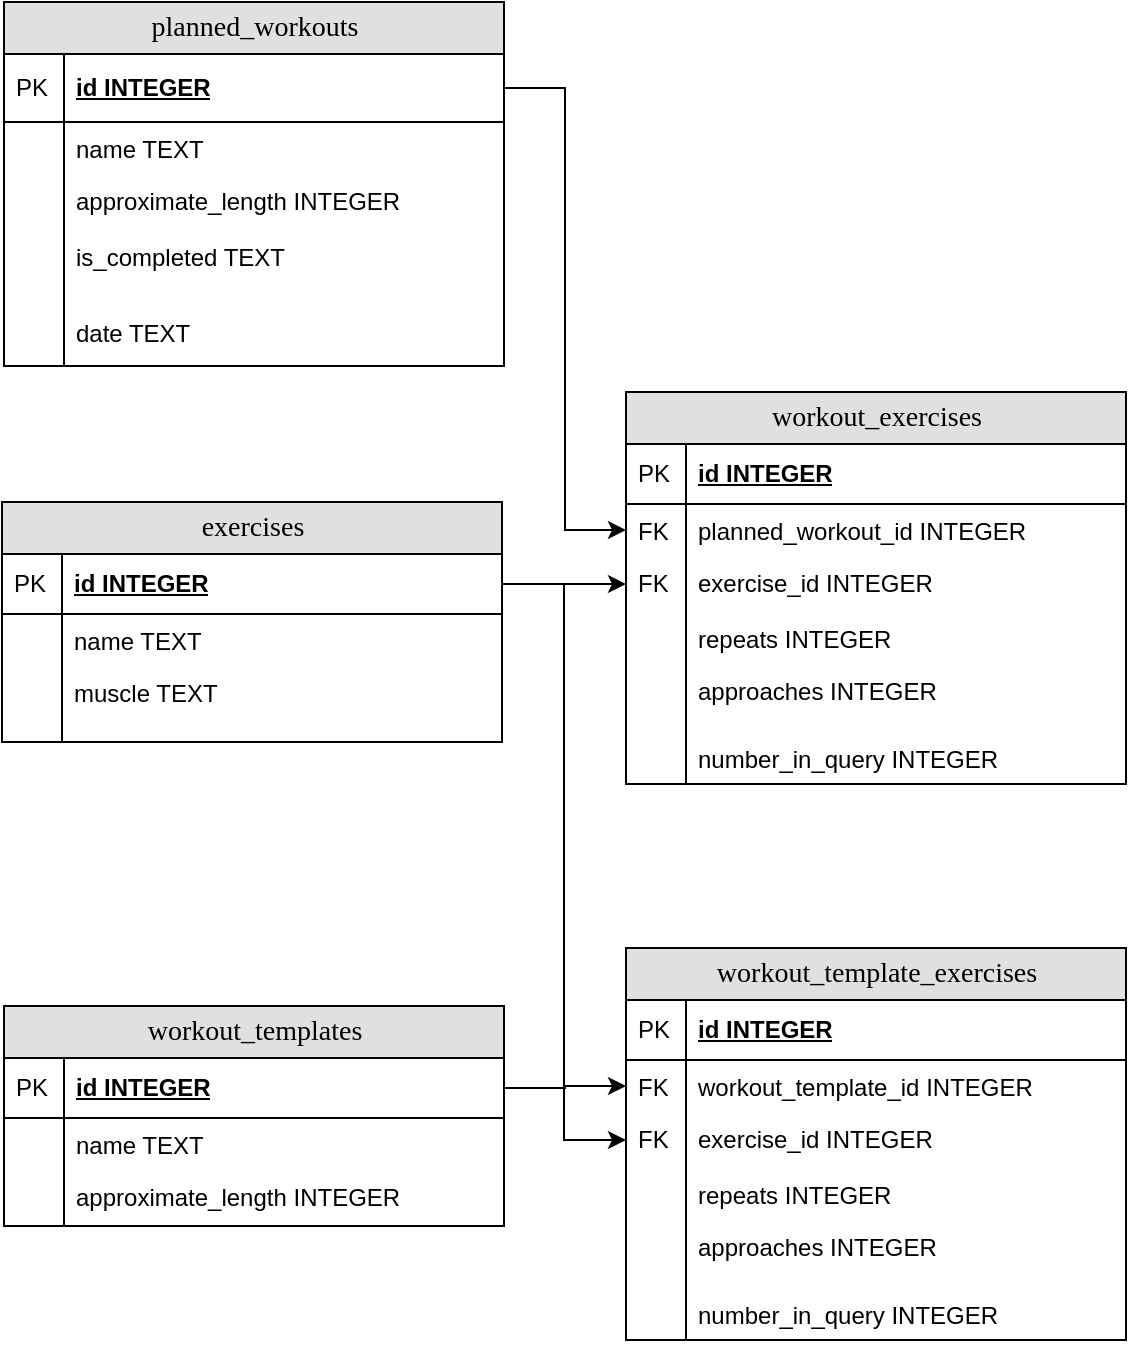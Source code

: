 <mxfile version="22.1.2" type="device">
  <diagram name="Page-1" id="e56a1550-8fbb-45ad-956c-1786394a9013">
    <mxGraphModel dx="1658" dy="828" grid="1" gridSize="10" guides="1" tooltips="1" connect="1" arrows="1" fold="1" page="1" pageScale="1" pageWidth="1100" pageHeight="850" background="none" math="0" shadow="0">
      <root>
        <mxCell id="0" />
        <mxCell id="1" parent="0" />
        <mxCell id="LVxFtp3Oq3CbN3wsmhkk-7" value="workout_exercises" style="swimlane;html=1;fontStyle=0;childLayout=stackLayout;horizontal=1;startSize=26;fillColor=#e0e0e0;horizontalStack=0;resizeParent=1;resizeLast=0;collapsible=1;marginBottom=0;swimlaneFillColor=#ffffff;align=center;rounded=0;shadow=0;comic=0;labelBackgroundColor=none;strokeWidth=1;fontFamily=Verdana;fontSize=14" parent="1" vertex="1">
          <mxGeometry x="581" y="335" width="250" height="196" as="geometry" />
        </mxCell>
        <mxCell id="LVxFtp3Oq3CbN3wsmhkk-8" value="id INTEGER" style="shape=partialRectangle;top=0;left=0;right=0;bottom=1;html=1;align=left;verticalAlign=middle;fillColor=none;spacingLeft=34;spacingRight=4;whiteSpace=wrap;overflow=hidden;rotatable=0;points=[[0,0.5],[1,0.5]];portConstraint=eastwest;dropTarget=0;fontStyle=5;" parent="LVxFtp3Oq3CbN3wsmhkk-7" vertex="1">
          <mxGeometry y="26" width="250" height="30" as="geometry" />
        </mxCell>
        <mxCell id="LVxFtp3Oq3CbN3wsmhkk-9" value="PK" style="shape=partialRectangle;top=0;left=0;bottom=0;html=1;fillColor=none;align=left;verticalAlign=middle;spacingLeft=4;spacingRight=4;whiteSpace=wrap;overflow=hidden;rotatable=0;points=[];portConstraint=eastwest;part=1;" parent="LVxFtp3Oq3CbN3wsmhkk-8" vertex="1" connectable="0">
          <mxGeometry width="30" height="30" as="geometry" />
        </mxCell>
        <mxCell id="LVxFtp3Oq3CbN3wsmhkk-10" value="planned_workout_id INTEGER" style="shape=partialRectangle;top=0;left=0;right=0;bottom=0;html=1;align=left;verticalAlign=top;fillColor=none;spacingLeft=34;spacingRight=4;whiteSpace=wrap;overflow=hidden;rotatable=0;points=[[0,0.5],[1,0.5]];portConstraint=eastwest;dropTarget=0;" parent="LVxFtp3Oq3CbN3wsmhkk-7" vertex="1">
          <mxGeometry y="56" width="250" height="26" as="geometry" />
        </mxCell>
        <mxCell id="LVxFtp3Oq3CbN3wsmhkk-11" value="FK" style="shape=partialRectangle;top=0;left=0;bottom=0;html=1;fillColor=none;align=left;verticalAlign=top;spacingLeft=4;spacingRight=4;whiteSpace=wrap;overflow=hidden;rotatable=0;points=[];portConstraint=eastwest;part=1;" parent="LVxFtp3Oq3CbN3wsmhkk-10" vertex="1" connectable="0">
          <mxGeometry width="30" height="26" as="geometry" />
        </mxCell>
        <mxCell id="LVxFtp3Oq3CbN3wsmhkk-12" value="exercise_id INTEGER" style="shape=partialRectangle;top=0;left=0;right=0;bottom=0;html=1;align=left;verticalAlign=top;fillColor=none;spacingLeft=34;spacingRight=4;whiteSpace=wrap;overflow=hidden;rotatable=0;points=[[0,0.5],[1,0.5]];portConstraint=eastwest;dropTarget=0;" parent="LVxFtp3Oq3CbN3wsmhkk-7" vertex="1">
          <mxGeometry y="82" width="250" height="28" as="geometry" />
        </mxCell>
        <mxCell id="LVxFtp3Oq3CbN3wsmhkk-13" value="FK" style="shape=partialRectangle;top=0;left=0;bottom=0;html=1;fillColor=none;align=left;verticalAlign=top;spacingLeft=4;spacingRight=4;whiteSpace=wrap;overflow=hidden;rotatable=0;points=[];portConstraint=eastwest;part=1;" parent="LVxFtp3Oq3CbN3wsmhkk-12" vertex="1" connectable="0">
          <mxGeometry width="30" height="28" as="geometry" />
        </mxCell>
        <mxCell id="LVxFtp3Oq3CbN3wsmhkk-14" value="repeats INTEGER" style="shape=partialRectangle;top=0;left=0;right=0;bottom=0;html=1;align=left;verticalAlign=top;fillColor=none;spacingLeft=34;spacingRight=4;whiteSpace=wrap;overflow=hidden;rotatable=0;points=[[0,0.5],[1,0.5]];portConstraint=eastwest;dropTarget=0;" parent="LVxFtp3Oq3CbN3wsmhkk-7" vertex="1">
          <mxGeometry y="110" width="250" height="26" as="geometry" />
        </mxCell>
        <mxCell id="LVxFtp3Oq3CbN3wsmhkk-15" value="" style="shape=partialRectangle;top=0;left=0;bottom=0;html=1;fillColor=none;align=left;verticalAlign=top;spacingLeft=4;spacingRight=4;whiteSpace=wrap;overflow=hidden;rotatable=0;points=[];portConstraint=eastwest;part=1;" parent="LVxFtp3Oq3CbN3wsmhkk-14" vertex="1" connectable="0">
          <mxGeometry width="30" height="26" as="geometry" />
        </mxCell>
        <mxCell id="LVxFtp3Oq3CbN3wsmhkk-16" value="approaches INTEGER" style="shape=partialRectangle;top=0;left=0;right=0;bottom=0;html=1;align=left;verticalAlign=top;fillColor=none;spacingLeft=34;spacingRight=4;whiteSpace=wrap;overflow=hidden;rotatable=0;points=[[0,0.5],[1,0.5]];portConstraint=eastwest;dropTarget=0;" parent="LVxFtp3Oq3CbN3wsmhkk-7" vertex="1">
          <mxGeometry y="136" width="250" height="34" as="geometry" />
        </mxCell>
        <mxCell id="LVxFtp3Oq3CbN3wsmhkk-17" value="" style="shape=partialRectangle;top=0;left=0;bottom=0;html=1;fillColor=none;align=left;verticalAlign=top;spacingLeft=4;spacingRight=4;whiteSpace=wrap;overflow=hidden;rotatable=0;points=[];portConstraint=eastwest;part=1;" parent="LVxFtp3Oq3CbN3wsmhkk-16" vertex="1" connectable="0">
          <mxGeometry width="30" height="34" as="geometry" />
        </mxCell>
        <mxCell id="PP5xFTDmCJvI1x0iWZ2a-36" value="number_in_query INTEGER" style="shape=partialRectangle;top=0;left=0;right=0;bottom=0;html=1;align=left;verticalAlign=top;fillColor=none;spacingLeft=34;spacingRight=4;whiteSpace=wrap;overflow=hidden;rotatable=0;points=[[0,0.5],[1,0.5]];portConstraint=eastwest;dropTarget=0;" parent="LVxFtp3Oq3CbN3wsmhkk-7" vertex="1">
          <mxGeometry y="170" width="250" height="26" as="geometry" />
        </mxCell>
        <mxCell id="PP5xFTDmCJvI1x0iWZ2a-37" value="" style="shape=partialRectangle;top=0;left=0;bottom=0;html=1;fillColor=none;align=left;verticalAlign=top;spacingLeft=4;spacingRight=4;whiteSpace=wrap;overflow=hidden;rotatable=0;points=[];portConstraint=eastwest;part=1;" parent="PP5xFTDmCJvI1x0iWZ2a-36" vertex="1" connectable="0">
          <mxGeometry width="30" height="26" as="geometry" />
        </mxCell>
        <mxCell id="LVxFtp3Oq3CbN3wsmhkk-18" value="exercises" style="swimlane;html=1;fontStyle=0;childLayout=stackLayout;horizontal=1;startSize=26;fillColor=#e0e0e0;horizontalStack=0;resizeParent=1;resizeLast=0;collapsible=1;marginBottom=0;swimlaneFillColor=#ffffff;align=center;rounded=0;shadow=0;comic=0;labelBackgroundColor=none;strokeWidth=1;fontFamily=Verdana;fontSize=14" parent="1" vertex="1">
          <mxGeometry x="269" y="390" width="250" height="120" as="geometry" />
        </mxCell>
        <mxCell id="LVxFtp3Oq3CbN3wsmhkk-19" value="id INTEGER" style="shape=partialRectangle;top=0;left=0;right=0;bottom=1;html=1;align=left;verticalAlign=middle;fillColor=none;spacingLeft=34;spacingRight=4;whiteSpace=wrap;overflow=hidden;rotatable=0;points=[[0,0.5],[1,0.5]];portConstraint=eastwest;dropTarget=0;fontStyle=5;" parent="LVxFtp3Oq3CbN3wsmhkk-18" vertex="1">
          <mxGeometry y="26" width="250" height="30" as="geometry" />
        </mxCell>
        <mxCell id="LVxFtp3Oq3CbN3wsmhkk-20" value="PK" style="shape=partialRectangle;top=0;left=0;bottom=0;html=1;fillColor=none;align=left;verticalAlign=middle;spacingLeft=4;spacingRight=4;whiteSpace=wrap;overflow=hidden;rotatable=0;points=[];portConstraint=eastwest;part=1;" parent="LVxFtp3Oq3CbN3wsmhkk-19" vertex="1" connectable="0">
          <mxGeometry width="30" height="30" as="geometry" />
        </mxCell>
        <mxCell id="LVxFtp3Oq3CbN3wsmhkk-21" value="name TEXT" style="shape=partialRectangle;top=0;left=0;right=0;bottom=0;html=1;align=left;verticalAlign=top;fillColor=none;spacingLeft=34;spacingRight=4;whiteSpace=wrap;overflow=hidden;rotatable=0;points=[[0,0.5],[1,0.5]];portConstraint=eastwest;dropTarget=0;" parent="LVxFtp3Oq3CbN3wsmhkk-18" vertex="1">
          <mxGeometry y="56" width="250" height="26" as="geometry" />
        </mxCell>
        <mxCell id="LVxFtp3Oq3CbN3wsmhkk-22" value="" style="shape=partialRectangle;top=0;left=0;bottom=0;html=1;fillColor=none;align=left;verticalAlign=top;spacingLeft=4;spacingRight=4;whiteSpace=wrap;overflow=hidden;rotatable=0;points=[];portConstraint=eastwest;part=1;" parent="LVxFtp3Oq3CbN3wsmhkk-21" vertex="1" connectable="0">
          <mxGeometry width="30" height="26" as="geometry" />
        </mxCell>
        <mxCell id="LVxFtp3Oq3CbN3wsmhkk-23" value="muscle TEXT" style="shape=partialRectangle;top=0;left=0;right=0;bottom=0;html=1;align=left;verticalAlign=top;fillColor=none;spacingLeft=34;spacingRight=4;whiteSpace=wrap;overflow=hidden;rotatable=0;points=[[0,0.5],[1,0.5]];portConstraint=eastwest;dropTarget=0;" parent="LVxFtp3Oq3CbN3wsmhkk-18" vertex="1">
          <mxGeometry y="82" width="250" height="28" as="geometry" />
        </mxCell>
        <mxCell id="LVxFtp3Oq3CbN3wsmhkk-24" value="" style="shape=partialRectangle;top=0;left=0;bottom=0;html=1;fillColor=none;align=left;verticalAlign=top;spacingLeft=4;spacingRight=4;whiteSpace=wrap;overflow=hidden;rotatable=0;points=[];portConstraint=eastwest;part=1;" parent="LVxFtp3Oq3CbN3wsmhkk-23" vertex="1" connectable="0">
          <mxGeometry width="30" height="28" as="geometry" />
        </mxCell>
        <mxCell id="LVxFtp3Oq3CbN3wsmhkk-27" value="" style="shape=partialRectangle;top=0;left=0;right=0;bottom=0;html=1;align=left;verticalAlign=top;fillColor=none;spacingLeft=34;spacingRight=4;whiteSpace=wrap;overflow=hidden;rotatable=0;points=[[0,0.5],[1,0.5]];portConstraint=eastwest;dropTarget=0;" parent="LVxFtp3Oq3CbN3wsmhkk-18" vertex="1">
          <mxGeometry y="110" width="250" height="10" as="geometry" />
        </mxCell>
        <mxCell id="LVxFtp3Oq3CbN3wsmhkk-28" value="" style="shape=partialRectangle;top=0;left=0;bottom=0;html=1;fillColor=none;align=left;verticalAlign=top;spacingLeft=4;spacingRight=4;whiteSpace=wrap;overflow=hidden;rotatable=0;points=[];portConstraint=eastwest;part=1;" parent="LVxFtp3Oq3CbN3wsmhkk-27" vertex="1" connectable="0">
          <mxGeometry width="30" height="10" as="geometry" />
        </mxCell>
        <mxCell id="LVxFtp3Oq3CbN3wsmhkk-33" style="edgeStyle=orthogonalEdgeStyle;rounded=0;orthogonalLoop=1;jettySize=auto;html=1;entryX=0;entryY=0.5;entryDx=0;entryDy=0;" parent="1" source="LVxFtp3Oq3CbN3wsmhkk-19" target="LVxFtp3Oq3CbN3wsmhkk-12" edge="1">
          <mxGeometry relative="1" as="geometry" />
        </mxCell>
        <mxCell id="sUbEJ_gkhlNMki_CUB3S-1" value="planned_workouts" style="swimlane;html=1;fontStyle=0;childLayout=stackLayout;horizontal=1;startSize=26;fillColor=#e0e0e0;horizontalStack=0;resizeParent=1;resizeLast=0;collapsible=1;marginBottom=0;swimlaneFillColor=#ffffff;align=center;rounded=0;shadow=0;comic=0;labelBackgroundColor=none;strokeWidth=1;fontFamily=Verdana;fontSize=14" parent="1" vertex="1">
          <mxGeometry x="270" y="140" width="250" height="182" as="geometry" />
        </mxCell>
        <mxCell id="sUbEJ_gkhlNMki_CUB3S-2" value="id INTEGER" style="shape=partialRectangle;top=0;left=0;right=0;bottom=1;html=1;align=left;verticalAlign=middle;fillColor=none;spacingLeft=34;spacingRight=4;whiteSpace=wrap;overflow=hidden;rotatable=0;points=[[0,0.5],[1,0.5]];portConstraint=eastwest;dropTarget=0;fontStyle=5;" parent="sUbEJ_gkhlNMki_CUB3S-1" vertex="1">
          <mxGeometry y="26" width="250" height="34" as="geometry" />
        </mxCell>
        <mxCell id="sUbEJ_gkhlNMki_CUB3S-3" value="PK" style="shape=partialRectangle;top=0;left=0;bottom=0;html=1;fillColor=none;align=left;verticalAlign=middle;spacingLeft=4;spacingRight=4;whiteSpace=wrap;overflow=hidden;rotatable=0;points=[];portConstraint=eastwest;part=1;" parent="sUbEJ_gkhlNMki_CUB3S-2" vertex="1" connectable="0">
          <mxGeometry width="30" height="34" as="geometry" />
        </mxCell>
        <mxCell id="2e49270ec7c68f3f-83" value="name TEXT" style="shape=partialRectangle;top=0;left=0;right=0;bottom=0;html=1;align=left;verticalAlign=top;fillColor=none;spacingLeft=34;spacingRight=4;whiteSpace=wrap;overflow=hidden;rotatable=0;points=[[0,0.5],[1,0.5]];portConstraint=eastwest;dropTarget=0;" parent="sUbEJ_gkhlNMki_CUB3S-1" vertex="1">
          <mxGeometry y="60" width="250" height="26" as="geometry" />
        </mxCell>
        <mxCell id="2e49270ec7c68f3f-84" value="" style="shape=partialRectangle;top=0;left=0;bottom=0;html=1;fillColor=none;align=left;verticalAlign=top;spacingLeft=4;spacingRight=4;whiteSpace=wrap;overflow=hidden;rotatable=0;points=[];portConstraint=eastwest;part=1;" parent="2e49270ec7c68f3f-83" vertex="1" connectable="0">
          <mxGeometry width="30" height="26" as="geometry" />
        </mxCell>
        <mxCell id="2e49270ec7c68f3f-87" value="approximate_length INTEGER" style="shape=partialRectangle;top=0;left=0;right=0;bottom=0;html=1;align=left;verticalAlign=top;fillColor=none;spacingLeft=34;spacingRight=4;whiteSpace=wrap;overflow=hidden;rotatable=0;points=[[0,0.5],[1,0.5]];portConstraint=eastwest;dropTarget=0;" parent="sUbEJ_gkhlNMki_CUB3S-1" vertex="1">
          <mxGeometry y="86" width="250" height="28" as="geometry" />
        </mxCell>
        <mxCell id="2e49270ec7c68f3f-88" value="" style="shape=partialRectangle;top=0;left=0;bottom=0;html=1;fillColor=none;align=left;verticalAlign=top;spacingLeft=4;spacingRight=4;whiteSpace=wrap;overflow=hidden;rotatable=0;points=[];portConstraint=eastwest;part=1;" parent="2e49270ec7c68f3f-87" vertex="1" connectable="0">
          <mxGeometry width="30" height="28" as="geometry" />
        </mxCell>
        <mxCell id="sUbEJ_gkhlNMki_CUB3S-6" value="is_completed TEXT" style="shape=partialRectangle;top=0;left=0;right=0;bottom=0;html=1;align=left;verticalAlign=top;fillColor=none;spacingLeft=34;spacingRight=4;whiteSpace=wrap;overflow=hidden;rotatable=0;points=[[0,0.5],[1,0.5]];portConstraint=eastwest;dropTarget=0;" parent="sUbEJ_gkhlNMki_CUB3S-1" vertex="1">
          <mxGeometry y="114" width="250" height="38" as="geometry" />
        </mxCell>
        <mxCell id="sUbEJ_gkhlNMki_CUB3S-7" value="" style="shape=partialRectangle;top=0;left=0;bottom=0;html=1;fillColor=none;align=left;verticalAlign=top;spacingLeft=4;spacingRight=4;whiteSpace=wrap;overflow=hidden;rotatable=0;points=[];portConstraint=eastwest;part=1;" parent="sUbEJ_gkhlNMki_CUB3S-6" vertex="1" connectable="0">
          <mxGeometry width="30" height="38" as="geometry" />
        </mxCell>
        <mxCell id="sUbEJ_gkhlNMki_CUB3S-4" value="date TEXT" style="shape=partialRectangle;top=0;left=0;right=0;bottom=0;html=1;align=left;verticalAlign=top;fillColor=none;spacingLeft=34;spacingRight=4;whiteSpace=wrap;overflow=hidden;rotatable=0;points=[[0,0.5],[1,0.5]];portConstraint=eastwest;dropTarget=0;" parent="sUbEJ_gkhlNMki_CUB3S-1" vertex="1">
          <mxGeometry y="152" width="250" height="30" as="geometry" />
        </mxCell>
        <mxCell id="sUbEJ_gkhlNMki_CUB3S-5" value="" style="shape=partialRectangle;top=0;left=0;bottom=0;html=1;fillColor=none;align=left;verticalAlign=top;spacingLeft=4;spacingRight=4;whiteSpace=wrap;overflow=hidden;rotatable=0;points=[];portConstraint=eastwest;part=1;" parent="sUbEJ_gkhlNMki_CUB3S-4" vertex="1" connectable="0">
          <mxGeometry width="30" height="30" as="geometry" />
        </mxCell>
        <mxCell id="PP5xFTDmCJvI1x0iWZ2a-1" value="workout_templates&lt;br&gt;" style="swimlane;html=1;fontStyle=0;childLayout=stackLayout;horizontal=1;startSize=26;fillColor=#e0e0e0;horizontalStack=0;resizeParent=1;resizeLast=0;collapsible=1;marginBottom=0;swimlaneFillColor=#ffffff;align=center;rounded=0;shadow=0;comic=0;labelBackgroundColor=none;strokeWidth=1;fontFamily=Verdana;fontSize=14" parent="1" vertex="1">
          <mxGeometry x="270" y="642" width="250" height="110" as="geometry" />
        </mxCell>
        <mxCell id="PP5xFTDmCJvI1x0iWZ2a-2" value="id INTEGER" style="shape=partialRectangle;top=0;left=0;right=0;bottom=1;html=1;align=left;verticalAlign=middle;fillColor=none;spacingLeft=34;spacingRight=4;whiteSpace=wrap;overflow=hidden;rotatable=0;points=[[0,0.5],[1,0.5]];portConstraint=eastwest;dropTarget=0;fontStyle=5;" parent="PP5xFTDmCJvI1x0iWZ2a-1" vertex="1">
          <mxGeometry y="26" width="250" height="30" as="geometry" />
        </mxCell>
        <mxCell id="PP5xFTDmCJvI1x0iWZ2a-3" value="PK" style="shape=partialRectangle;top=0;left=0;bottom=0;html=1;fillColor=none;align=left;verticalAlign=middle;spacingLeft=4;spacingRight=4;whiteSpace=wrap;overflow=hidden;rotatable=0;points=[];portConstraint=eastwest;part=1;" parent="PP5xFTDmCJvI1x0iWZ2a-2" vertex="1" connectable="0">
          <mxGeometry width="30" height="30" as="geometry" />
        </mxCell>
        <mxCell id="PP5xFTDmCJvI1x0iWZ2a-4" value="name TEXT" style="shape=partialRectangle;top=0;left=0;right=0;bottom=0;html=1;align=left;verticalAlign=top;fillColor=none;spacingLeft=34;spacingRight=4;whiteSpace=wrap;overflow=hidden;rotatable=0;points=[[0,0.5],[1,0.5]];portConstraint=eastwest;dropTarget=0;" parent="PP5xFTDmCJvI1x0iWZ2a-1" vertex="1">
          <mxGeometry y="56" width="250" height="26" as="geometry" />
        </mxCell>
        <mxCell id="PP5xFTDmCJvI1x0iWZ2a-5" value="" style="shape=partialRectangle;top=0;left=0;bottom=0;html=1;fillColor=none;align=left;verticalAlign=top;spacingLeft=4;spacingRight=4;whiteSpace=wrap;overflow=hidden;rotatable=0;points=[];portConstraint=eastwest;part=1;" parent="PP5xFTDmCJvI1x0iWZ2a-4" vertex="1" connectable="0">
          <mxGeometry width="30" height="26" as="geometry" />
        </mxCell>
        <mxCell id="PP5xFTDmCJvI1x0iWZ2a-6" value="approximate_length INTEGER" style="shape=partialRectangle;top=0;left=0;right=0;bottom=0;html=1;align=left;verticalAlign=top;fillColor=none;spacingLeft=34;spacingRight=4;whiteSpace=wrap;overflow=hidden;rotatable=0;points=[[0,0.5],[1,0.5]];portConstraint=eastwest;dropTarget=0;" parent="PP5xFTDmCJvI1x0iWZ2a-1" vertex="1">
          <mxGeometry y="82" width="250" height="28" as="geometry" />
        </mxCell>
        <mxCell id="PP5xFTDmCJvI1x0iWZ2a-7" value="" style="shape=partialRectangle;top=0;left=0;bottom=0;html=1;fillColor=none;align=left;verticalAlign=top;spacingLeft=4;spacingRight=4;whiteSpace=wrap;overflow=hidden;rotatable=0;points=[];portConstraint=eastwest;part=1;" parent="PP5xFTDmCJvI1x0iWZ2a-6" vertex="1" connectable="0">
          <mxGeometry width="30" height="28" as="geometry" />
        </mxCell>
        <mxCell id="PP5xFTDmCJvI1x0iWZ2a-38" value="workout_template_exercises" style="swimlane;html=1;fontStyle=0;childLayout=stackLayout;horizontal=1;startSize=26;fillColor=#e0e0e0;horizontalStack=0;resizeParent=1;resizeLast=0;collapsible=1;marginBottom=0;swimlaneFillColor=#ffffff;align=center;rounded=0;shadow=0;comic=0;labelBackgroundColor=none;strokeWidth=1;fontFamily=Verdana;fontSize=14" parent="1" vertex="1">
          <mxGeometry x="581" y="613" width="250" height="196" as="geometry" />
        </mxCell>
        <mxCell id="PP5xFTDmCJvI1x0iWZ2a-39" value="id INTEGER" style="shape=partialRectangle;top=0;left=0;right=0;bottom=1;html=1;align=left;verticalAlign=middle;fillColor=none;spacingLeft=34;spacingRight=4;whiteSpace=wrap;overflow=hidden;rotatable=0;points=[[0,0.5],[1,0.5]];portConstraint=eastwest;dropTarget=0;fontStyle=5;" parent="PP5xFTDmCJvI1x0iWZ2a-38" vertex="1">
          <mxGeometry y="26" width="250" height="30" as="geometry" />
        </mxCell>
        <mxCell id="PP5xFTDmCJvI1x0iWZ2a-40" value="PK" style="shape=partialRectangle;top=0;left=0;bottom=0;html=1;fillColor=none;align=left;verticalAlign=middle;spacingLeft=4;spacingRight=4;whiteSpace=wrap;overflow=hidden;rotatable=0;points=[];portConstraint=eastwest;part=1;" parent="PP5xFTDmCJvI1x0iWZ2a-39" vertex="1" connectable="0">
          <mxGeometry width="30" height="30" as="geometry" />
        </mxCell>
        <mxCell id="PP5xFTDmCJvI1x0iWZ2a-41" value="workout_template_id INTEGER" style="shape=partialRectangle;top=0;left=0;right=0;bottom=0;html=1;align=left;verticalAlign=top;fillColor=none;spacingLeft=34;spacingRight=4;whiteSpace=wrap;overflow=hidden;rotatable=0;points=[[0,0.5],[1,0.5]];portConstraint=eastwest;dropTarget=0;" parent="PP5xFTDmCJvI1x0iWZ2a-38" vertex="1">
          <mxGeometry y="56" width="250" height="26" as="geometry" />
        </mxCell>
        <mxCell id="PP5xFTDmCJvI1x0iWZ2a-42" value="FK" style="shape=partialRectangle;top=0;left=0;bottom=0;html=1;fillColor=none;align=left;verticalAlign=top;spacingLeft=4;spacingRight=4;whiteSpace=wrap;overflow=hidden;rotatable=0;points=[];portConstraint=eastwest;part=1;" parent="PP5xFTDmCJvI1x0iWZ2a-41" vertex="1" connectable="0">
          <mxGeometry width="30" height="26" as="geometry" />
        </mxCell>
        <mxCell id="PP5xFTDmCJvI1x0iWZ2a-43" value="exercise_id INTEGER" style="shape=partialRectangle;top=0;left=0;right=0;bottom=0;html=1;align=left;verticalAlign=top;fillColor=none;spacingLeft=34;spacingRight=4;whiteSpace=wrap;overflow=hidden;rotatable=0;points=[[0,0.5],[1,0.5]];portConstraint=eastwest;dropTarget=0;" parent="PP5xFTDmCJvI1x0iWZ2a-38" vertex="1">
          <mxGeometry y="82" width="250" height="28" as="geometry" />
        </mxCell>
        <mxCell id="PP5xFTDmCJvI1x0iWZ2a-44" value="FK" style="shape=partialRectangle;top=0;left=0;bottom=0;html=1;fillColor=none;align=left;verticalAlign=top;spacingLeft=4;spacingRight=4;whiteSpace=wrap;overflow=hidden;rotatable=0;points=[];portConstraint=eastwest;part=1;" parent="PP5xFTDmCJvI1x0iWZ2a-43" vertex="1" connectable="0">
          <mxGeometry width="30" height="28" as="geometry" />
        </mxCell>
        <mxCell id="PP5xFTDmCJvI1x0iWZ2a-45" value="repeats INTEGER" style="shape=partialRectangle;top=0;left=0;right=0;bottom=0;html=1;align=left;verticalAlign=top;fillColor=none;spacingLeft=34;spacingRight=4;whiteSpace=wrap;overflow=hidden;rotatable=0;points=[[0,0.5],[1,0.5]];portConstraint=eastwest;dropTarget=0;" parent="PP5xFTDmCJvI1x0iWZ2a-38" vertex="1">
          <mxGeometry y="110" width="250" height="26" as="geometry" />
        </mxCell>
        <mxCell id="PP5xFTDmCJvI1x0iWZ2a-46" value="" style="shape=partialRectangle;top=0;left=0;bottom=0;html=1;fillColor=none;align=left;verticalAlign=top;spacingLeft=4;spacingRight=4;whiteSpace=wrap;overflow=hidden;rotatable=0;points=[];portConstraint=eastwest;part=1;" parent="PP5xFTDmCJvI1x0iWZ2a-45" vertex="1" connectable="0">
          <mxGeometry width="30" height="26" as="geometry" />
        </mxCell>
        <mxCell id="PP5xFTDmCJvI1x0iWZ2a-47" value="approaches INTEGER" style="shape=partialRectangle;top=0;left=0;right=0;bottom=0;html=1;align=left;verticalAlign=top;fillColor=none;spacingLeft=34;spacingRight=4;whiteSpace=wrap;overflow=hidden;rotatable=0;points=[[0,0.5],[1,0.5]];portConstraint=eastwest;dropTarget=0;" parent="PP5xFTDmCJvI1x0iWZ2a-38" vertex="1">
          <mxGeometry y="136" width="250" height="34" as="geometry" />
        </mxCell>
        <mxCell id="PP5xFTDmCJvI1x0iWZ2a-48" value="" style="shape=partialRectangle;top=0;left=0;bottom=0;html=1;fillColor=none;align=left;verticalAlign=top;spacingLeft=4;spacingRight=4;whiteSpace=wrap;overflow=hidden;rotatable=0;points=[];portConstraint=eastwest;part=1;" parent="PP5xFTDmCJvI1x0iWZ2a-47" vertex="1" connectable="0">
          <mxGeometry width="30" height="34" as="geometry" />
        </mxCell>
        <mxCell id="PP5xFTDmCJvI1x0iWZ2a-49" value="number_in_query INTEGER" style="shape=partialRectangle;top=0;left=0;right=0;bottom=0;html=1;align=left;verticalAlign=top;fillColor=none;spacingLeft=34;spacingRight=4;whiteSpace=wrap;overflow=hidden;rotatable=0;points=[[0,0.5],[1,0.5]];portConstraint=eastwest;dropTarget=0;" parent="PP5xFTDmCJvI1x0iWZ2a-38" vertex="1">
          <mxGeometry y="170" width="250" height="26" as="geometry" />
        </mxCell>
        <mxCell id="PP5xFTDmCJvI1x0iWZ2a-50" value="" style="shape=partialRectangle;top=0;left=0;bottom=0;html=1;fillColor=none;align=left;verticalAlign=top;spacingLeft=4;spacingRight=4;whiteSpace=wrap;overflow=hidden;rotatable=0;points=[];portConstraint=eastwest;part=1;" parent="PP5xFTDmCJvI1x0iWZ2a-49" vertex="1" connectable="0">
          <mxGeometry width="30" height="26" as="geometry" />
        </mxCell>
        <mxCell id="PP5xFTDmCJvI1x0iWZ2a-51" style="edgeStyle=orthogonalEdgeStyle;rounded=0;orthogonalLoop=1;jettySize=auto;html=1;exitX=1;exitY=0.5;exitDx=0;exitDy=0;entryX=0;entryY=0.5;entryDx=0;entryDy=0;" parent="1" source="PP5xFTDmCJvI1x0iWZ2a-2" target="PP5xFTDmCJvI1x0iWZ2a-41" edge="1">
          <mxGeometry relative="1" as="geometry" />
        </mxCell>
        <mxCell id="PP5xFTDmCJvI1x0iWZ2a-53" style="edgeStyle=orthogonalEdgeStyle;rounded=0;orthogonalLoop=1;jettySize=auto;html=1;exitX=1;exitY=0.5;exitDx=0;exitDy=0;entryX=0;entryY=0.5;entryDx=0;entryDy=0;" parent="1" source="LVxFtp3Oq3CbN3wsmhkk-19" target="PP5xFTDmCJvI1x0iWZ2a-43" edge="1">
          <mxGeometry relative="1" as="geometry" />
        </mxCell>
        <mxCell id="xGZT5XbQ4FDhXSRuCbwy-2" style="edgeStyle=orthogonalEdgeStyle;rounded=0;orthogonalLoop=1;jettySize=auto;html=1;exitX=1;exitY=0.5;exitDx=0;exitDy=0;entryX=0;entryY=0.5;entryDx=0;entryDy=0;" edge="1" parent="1" source="sUbEJ_gkhlNMki_CUB3S-2" target="LVxFtp3Oq3CbN3wsmhkk-10">
          <mxGeometry relative="1" as="geometry" />
        </mxCell>
      </root>
    </mxGraphModel>
  </diagram>
</mxfile>
